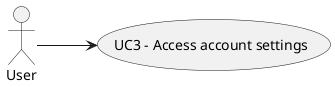 @startuml

left to right direction
actor User

usecase UC3 as "UC3 - Access account settings"
User --> UC3

@enduml